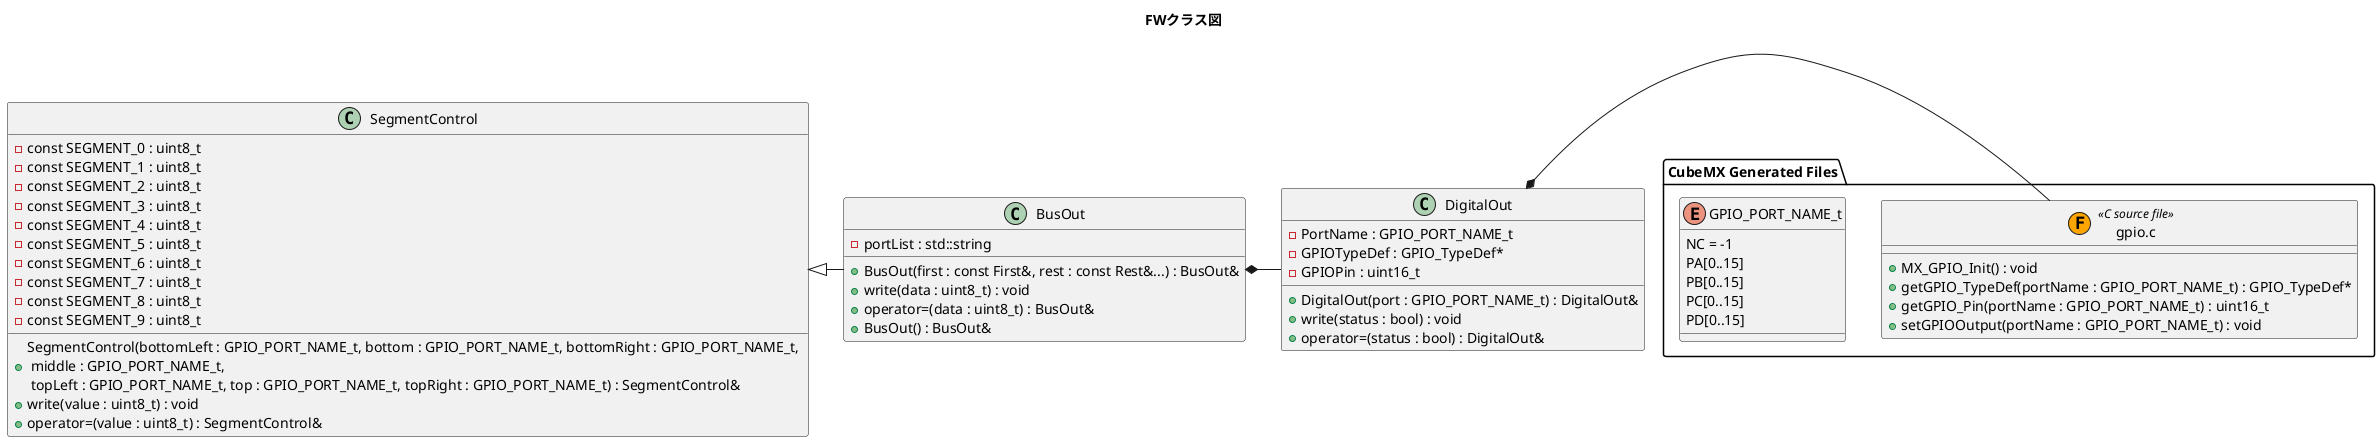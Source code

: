 @startuml

title FWクラス図


class "SegmentControl" as ClassSegmentControl{
  +SegmentControl(bottomLeft : GPIO_PORT_NAME_t, bottom : GPIO_PORT_NAME_t, bottomRight : GPIO_PORT_NAME_t, \n middle : GPIO_PORT_NAME_t, \n topLeft : GPIO_PORT_NAME_t, top : GPIO_PORT_NAME_t, topRight : GPIO_PORT_NAME_t) : SegmentControl&
  +write(value : uint8_t) : void
  +operator=(value : uint8_t) : SegmentControl&
  -const SEGMENT_0 : uint8_t
  -const SEGMENT_1 : uint8_t
  -const SEGMENT_2 : uint8_t
  -const SEGMENT_3 : uint8_t
  -const SEGMENT_4 : uint8_t
  -const SEGMENT_5 : uint8_t
  -const SEGMENT_6 : uint8_t
  -const SEGMENT_7 : uint8_t
  -const SEGMENT_8 : uint8_t
  -const SEGMENT_9 : uint8_t
}

class "BusOut" as ClassBusOut{
  +BusOut(first : const First&, rest : const Rest&...) : BusOut&
  +write(data : uint8_t) : void
  +operator=(data : uint8_t) : BusOut&
  +BusOut() : BusOut&
  -portList : std::string
}
class "DigitalOut" as ClassDigitalOut{
  +DigitalOut(port : GPIO_PORT_NAME_t) : DigitalOut&
  +write(status : bool) : void
  +operator=(status : bool) : DigitalOut&
  -PortName : GPIO_PORT_NAME_t
  -GPIOTypeDef : GPIO_TypeDef*
  -GPIOPin : uint16_t
}
package "CubeMX Generated Files"{
  enum "GPIO_PORT_NAME_t" as EnumGPIO_PORT_NAME_t{
    NC = -1
    PA[0..15]
    PB[0..15]
    PC[0..15]
    PD[0..15]
  }
  class "gpio.c" as FileGpio<<(F,orange)C source file>>{
    +MX_GPIO_Init() : void
    +getGPIO_TypeDef(portName : GPIO_PORT_NAME_t) : GPIO_TypeDef*
    +getGPIO_Pin(portName : GPIO_PORT_NAME_t) : uint16_t
    +setGPIOOutput(portName : GPIO_PORT_NAME_t) : void
  }
}

ClassDigitalOut *- FileGpio
ClassBusOut *- ClassDigitalOut
ClassSegmentControl <|- ClassBusOut
@enduml
